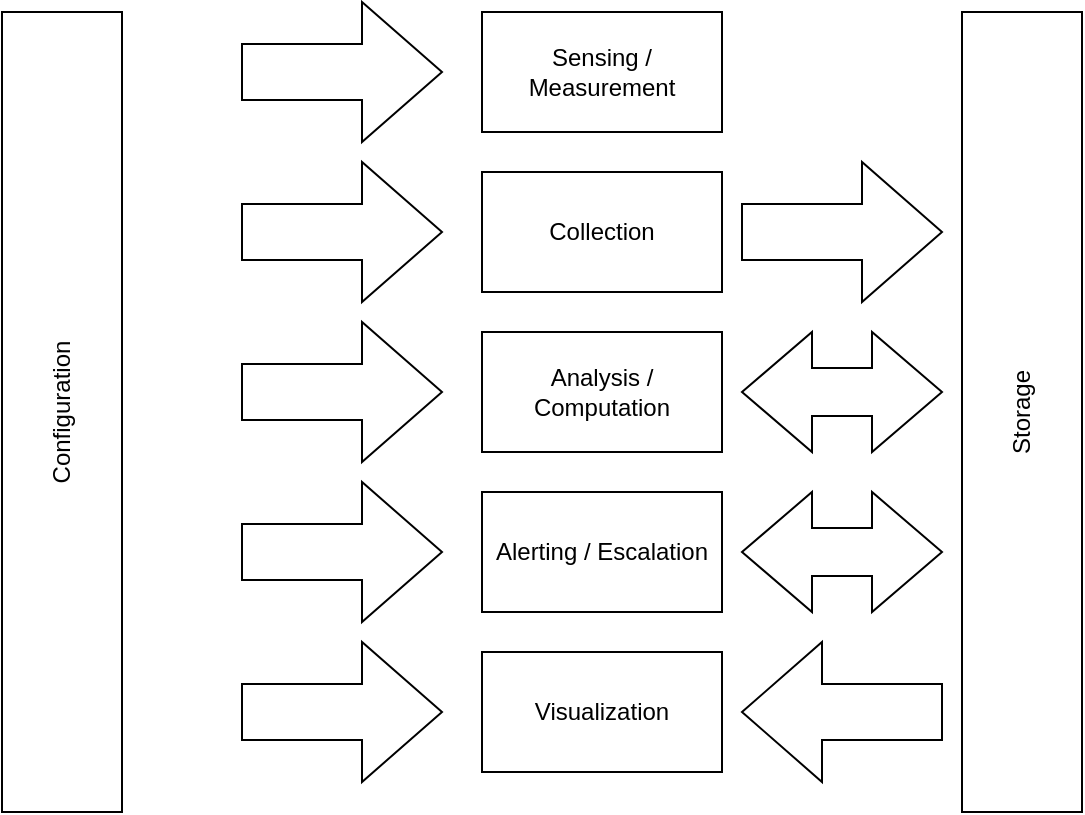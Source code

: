 <mxfile version="22.1.11" type="github">
  <diagram name="Page-1" id="OvwgAydtFMDjc4zr5ukF">
    <mxGraphModel dx="794" dy="446" grid="1" gridSize="10" guides="1" tooltips="1" connect="1" arrows="1" fold="1" page="1" pageScale="1" pageWidth="850" pageHeight="1100" math="0" shadow="0">
      <root>
        <mxCell id="0" />
        <mxCell id="1" parent="0" />
        <mxCell id="I1ZlF1SSEJVN_7GYe1E7-1" value="Sensing / Measurement" style="rounded=0;whiteSpace=wrap;html=1;" vertex="1" parent="1">
          <mxGeometry x="400" y="160" width="120" height="60" as="geometry" />
        </mxCell>
        <mxCell id="I1ZlF1SSEJVN_7GYe1E7-2" value="Configuration" style="rounded=0;whiteSpace=wrap;html=1;rotation=-90;" vertex="1" parent="1">
          <mxGeometry x="-10" y="330" width="400" height="60" as="geometry" />
        </mxCell>
        <mxCell id="I1ZlF1SSEJVN_7GYe1E7-3" value="Collection" style="rounded=0;whiteSpace=wrap;html=1;" vertex="1" parent="1">
          <mxGeometry x="400" y="240" width="120" height="60" as="geometry" />
        </mxCell>
        <mxCell id="I1ZlF1SSEJVN_7GYe1E7-4" value="Analysis / Computation" style="rounded=0;whiteSpace=wrap;html=1;" vertex="1" parent="1">
          <mxGeometry x="400" y="320" width="120" height="60" as="geometry" />
        </mxCell>
        <mxCell id="I1ZlF1SSEJVN_7GYe1E7-5" value="Alerting / Escalation" style="rounded=0;whiteSpace=wrap;html=1;" vertex="1" parent="1">
          <mxGeometry x="400" y="400" width="120" height="60" as="geometry" />
        </mxCell>
        <mxCell id="I1ZlF1SSEJVN_7GYe1E7-6" value="Visualization" style="rounded=0;whiteSpace=wrap;html=1;" vertex="1" parent="1">
          <mxGeometry x="400" y="480" width="120" height="60" as="geometry" />
        </mxCell>
        <mxCell id="I1ZlF1SSEJVN_7GYe1E7-7" value="Storage" style="rounded=0;whiteSpace=wrap;html=1;rotation=-90;" vertex="1" parent="1">
          <mxGeometry x="470" y="330" width="400" height="60" as="geometry" />
        </mxCell>
        <mxCell id="I1ZlF1SSEJVN_7GYe1E7-10" value="" style="html=1;shadow=0;dashed=0;align=center;verticalAlign=middle;shape=mxgraph.arrows2.arrow;dy=0.6;dx=40;notch=0;" vertex="1" parent="1">
          <mxGeometry x="280" y="155" width="100" height="70" as="geometry" />
        </mxCell>
        <mxCell id="I1ZlF1SSEJVN_7GYe1E7-11" value="" style="html=1;shadow=0;dashed=0;align=center;verticalAlign=middle;shape=mxgraph.arrows2.arrow;dy=0.6;dx=40;notch=0;" vertex="1" parent="1">
          <mxGeometry x="280" y="235" width="100" height="70" as="geometry" />
        </mxCell>
        <mxCell id="I1ZlF1SSEJVN_7GYe1E7-12" value="" style="html=1;shadow=0;dashed=0;align=center;verticalAlign=middle;shape=mxgraph.arrows2.arrow;dy=0.6;dx=40;notch=0;" vertex="1" parent="1">
          <mxGeometry x="280" y="315" width="100" height="70" as="geometry" />
        </mxCell>
        <mxCell id="I1ZlF1SSEJVN_7GYe1E7-13" value="" style="html=1;shadow=0;dashed=0;align=center;verticalAlign=middle;shape=mxgraph.arrows2.arrow;dy=0.6;dx=40;notch=0;" vertex="1" parent="1">
          <mxGeometry x="280" y="395" width="100" height="70" as="geometry" />
        </mxCell>
        <mxCell id="I1ZlF1SSEJVN_7GYe1E7-14" value="" style="html=1;shadow=0;dashed=0;align=center;verticalAlign=middle;shape=mxgraph.arrows2.arrow;dy=0.6;dx=40;notch=0;" vertex="1" parent="1">
          <mxGeometry x="280" y="475" width="100" height="70" as="geometry" />
        </mxCell>
        <mxCell id="I1ZlF1SSEJVN_7GYe1E7-15" value="" style="html=1;shadow=0;dashed=0;align=center;verticalAlign=middle;shape=mxgraph.arrows2.arrow;dy=0.6;dx=40;notch=0;" vertex="1" parent="1">
          <mxGeometry x="530" y="235" width="100" height="70" as="geometry" />
        </mxCell>
        <mxCell id="I1ZlF1SSEJVN_7GYe1E7-16" value="" style="html=1;shadow=0;dashed=0;align=center;verticalAlign=middle;shape=mxgraph.arrows2.twoWayArrow;dy=0.6;dx=35;" vertex="1" parent="1">
          <mxGeometry x="530" y="320" width="100" height="60" as="geometry" />
        </mxCell>
        <mxCell id="I1ZlF1SSEJVN_7GYe1E7-17" value="" style="html=1;shadow=0;dashed=0;align=center;verticalAlign=middle;shape=mxgraph.arrows2.arrow;dy=0.6;dx=40;notch=0;flipV=0;flipH=1;" vertex="1" parent="1">
          <mxGeometry x="530" y="475" width="100" height="70" as="geometry" />
        </mxCell>
        <mxCell id="I1ZlF1SSEJVN_7GYe1E7-19" value="" style="html=1;shadow=0;dashed=0;align=center;verticalAlign=middle;shape=mxgraph.arrows2.twoWayArrow;dy=0.6;dx=35;" vertex="1" parent="1">
          <mxGeometry x="530" y="400" width="100" height="60" as="geometry" />
        </mxCell>
      </root>
    </mxGraphModel>
  </diagram>
</mxfile>
